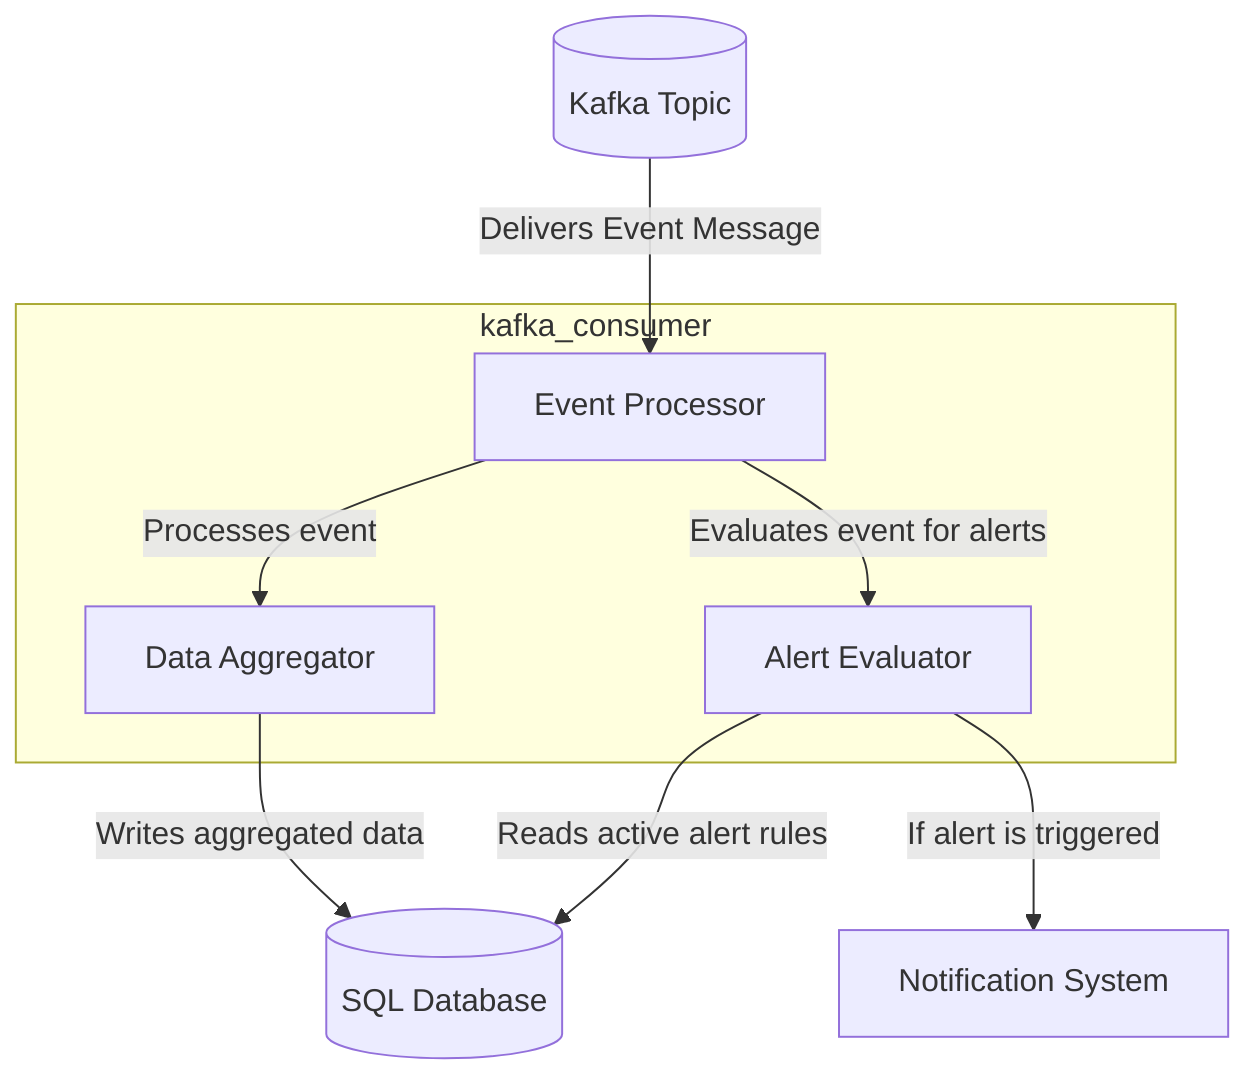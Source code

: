 graph TD
    Kafka[(Kafka Topic)]
    DB[(SQL Database)]
    Notifier[Notification System]

    subgraph kafka_consumer
        Processor[Event Processor]
        Aggregator[Data Aggregator]
        Evaluator[Alert Evaluator]
    end

    Kafka -- "Delivers Event Message" --> Processor
    Processor -- "Processes event" --> Aggregator
    Aggregator -- "Writes aggregated data" --> DB
    Processor -- "Evaluates event for alerts" --> Evaluator
    Evaluator -- "Reads active alert rules" --> DB
    Evaluator -- "If alert is triggered" --> Notifier